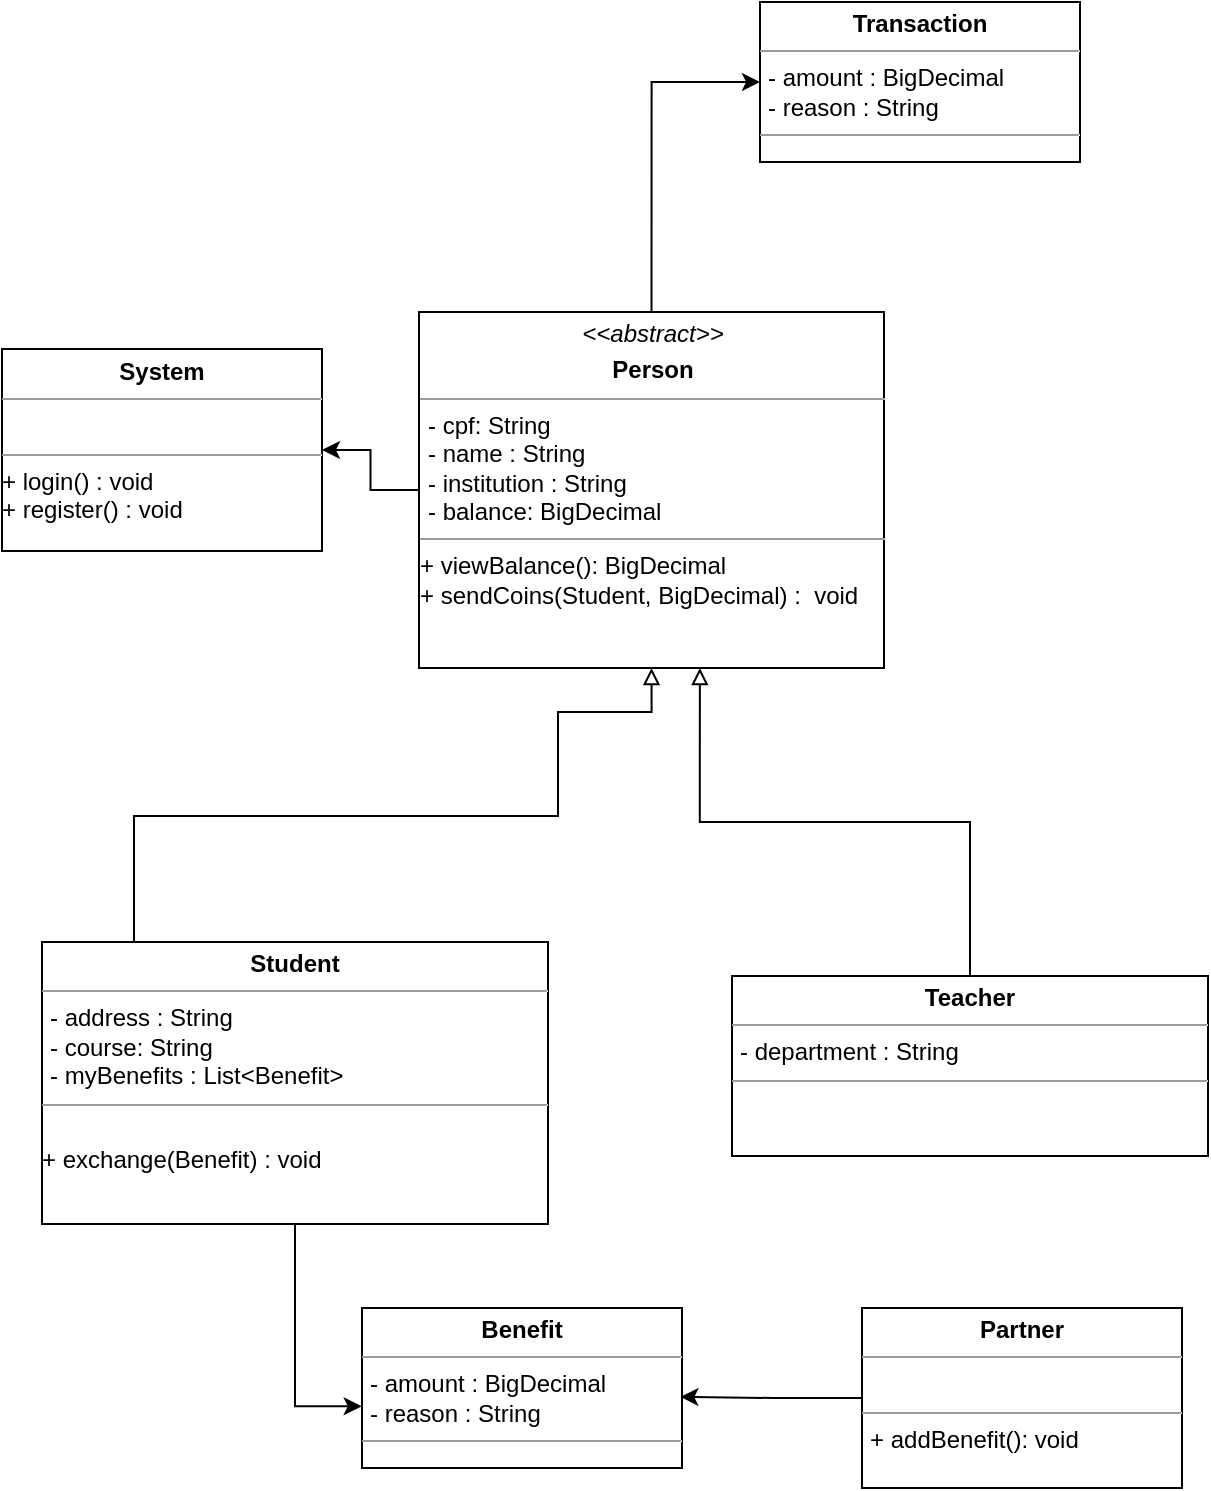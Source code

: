 <mxfile version="22.0.4" type="device">
  <diagram name="Page-1" id="NYpdusXRe-5Q48nrc2SD">
    <mxGraphModel dx="2200" dy="1175" grid="0" gridSize="10" guides="1" tooltips="1" connect="1" arrows="1" fold="1" page="1" pageScale="1" pageWidth="1654" pageHeight="1169" math="0" shadow="0">
      <root>
        <mxCell id="0" />
        <mxCell id="1" parent="0" />
        <mxCell id="BnxCV7DyVBP9lFKoRa-R-29" style="edgeStyle=orthogonalEdgeStyle;rounded=0;orthogonalLoop=1;jettySize=auto;html=1;entryX=0;entryY=0.5;entryDx=0;entryDy=0;exitX=0.5;exitY=0;exitDx=0;exitDy=0;" parent="1" source="BnxCV7DyVBP9lFKoRa-R-6" target="BnxCV7DyVBP9lFKoRa-R-28" edge="1">
          <mxGeometry relative="1" as="geometry" />
        </mxCell>
        <mxCell id="BnxCV7DyVBP9lFKoRa-R-32" style="edgeStyle=orthogonalEdgeStyle;rounded=0;orthogonalLoop=1;jettySize=auto;html=1;entryX=1;entryY=0.5;entryDx=0;entryDy=0;" parent="1" source="BnxCV7DyVBP9lFKoRa-R-6" target="BnxCV7DyVBP9lFKoRa-R-31" edge="1">
          <mxGeometry relative="1" as="geometry" />
        </mxCell>
        <mxCell id="BnxCV7DyVBP9lFKoRa-R-6" value="&lt;p style=&quot;margin:0px;margin-top:4px;text-align:center;&quot;&gt;&lt;i&gt;&amp;lt;&amp;lt;abstract&amp;gt;&amp;gt;&lt;b&gt;&lt;br&gt;&lt;/b&gt;&lt;/i&gt;&lt;/p&gt;&lt;p style=&quot;margin:0px;margin-top:4px;text-align:center;&quot;&gt;&lt;b&gt;Person&lt;/b&gt;&lt;/p&gt;&lt;hr size=&quot;1&quot;&gt;&lt;p style=&quot;margin:0px;margin-left:4px;&quot;&gt;- cpf: String&lt;br&gt;&lt;/p&gt;&lt;p style=&quot;margin:0px;margin-left:4px;&quot;&gt;- name : String&lt;/p&gt;&lt;p style=&quot;margin:0px;margin-left:4px;&quot;&gt;- institution : String&lt;/p&gt;&lt;p style=&quot;margin:0px;margin-left:4px;&quot;&gt;- balance: BigDecimal&lt;br&gt;&lt;/p&gt;&lt;hr size=&quot;1&quot;&gt;+ viewBalance(): BigDecimal&lt;div align=&quot;left&quot;&gt;+ sendCoins(Student, BigDecimal) :&amp;nbsp; void&lt;/div&gt;&lt;div&gt;&lt;br&gt;&lt;/div&gt;" style="verticalAlign=top;align=left;overflow=fill;fontSize=12;fontFamily=Helvetica;html=1;whiteSpace=wrap;" parent="1" vertex="1">
          <mxGeometry x="339.5" y="253" width="232.5" height="178" as="geometry" />
        </mxCell>
        <mxCell id="BnxCV7DyVBP9lFKoRa-R-12" style="edgeStyle=orthogonalEdgeStyle;rounded=0;orthogonalLoop=1;jettySize=auto;html=1;entryX=0.5;entryY=1;entryDx=0;entryDy=0;exitX=0.5;exitY=0;exitDx=0;exitDy=0;endArrow=block;endFill=0;" parent="1" source="BnxCV7DyVBP9lFKoRa-R-8" target="BnxCV7DyVBP9lFKoRa-R-6" edge="1">
          <mxGeometry relative="1" as="geometry">
            <Array as="points">
              <mxPoint x="197" y="505" />
              <mxPoint x="409" y="505" />
              <mxPoint x="409" y="453" />
              <mxPoint x="456" y="453" />
            </Array>
          </mxGeometry>
        </mxCell>
        <mxCell id="BnxCV7DyVBP9lFKoRa-R-8" value="&lt;p style=&quot;margin:0px;margin-top:4px;text-align:center;&quot;&gt;&lt;b&gt;Student&lt;/b&gt;&lt;/p&gt;&lt;hr size=&quot;1&quot;&gt;&lt;p style=&quot;margin:0px;margin-left:4px;&quot;&gt;- address : String&lt;/p&gt;&lt;p style=&quot;margin:0px;margin-left:4px;&quot;&gt;- course: String&lt;br&gt;&lt;/p&gt;&lt;p style=&quot;margin:0px;margin-left:4px;&quot;&gt;- myBenefits : List&amp;lt;Benefit&amp;gt;&lt;/p&gt;&lt;hr size=&quot;1&quot;&gt;&lt;br&gt;&lt;div align=&quot;left&quot;&gt;+ exchange(Benefit) : void&lt;br&gt;&lt;/div&gt;" style="verticalAlign=top;align=left;overflow=fill;fontSize=12;fontFamily=Helvetica;html=1;whiteSpace=wrap;" parent="1" vertex="1">
          <mxGeometry x="151" y="568" width="253" height="141" as="geometry" />
        </mxCell>
        <mxCell id="BnxCV7DyVBP9lFKoRa-R-10" value="&lt;p style=&quot;margin:0px;margin-top:4px;text-align:center;&quot;&gt;&lt;b&gt;Teacher&lt;/b&gt;&lt;/p&gt;&lt;hr size=&quot;1&quot;&gt;&lt;p style=&quot;margin:0px;margin-left:4px;&quot;&gt;- department : String&lt;br&gt;&lt;/p&gt;&lt;hr size=&quot;1&quot;&gt;" style="verticalAlign=top;align=left;overflow=fill;fontSize=12;fontFamily=Helvetica;html=1;whiteSpace=wrap;" parent="1" vertex="1">
          <mxGeometry x="496" y="585" width="238" height="90" as="geometry" />
        </mxCell>
        <mxCell id="BnxCV7DyVBP9lFKoRa-R-11" value="&lt;p style=&quot;margin:0px;margin-top:4px;text-align:center;&quot;&gt;&lt;b&gt;Partner&lt;/b&gt;&lt;/p&gt;&lt;hr size=&quot;1&quot;&gt;&lt;p style=&quot;margin:0px;margin-left:4px;&quot;&gt;&lt;br&gt;&lt;/p&gt;&lt;hr size=&quot;1&quot;&gt;&lt;p style=&quot;margin:0px;margin-left:4px;&quot;&gt;+ addBenefit(): void&lt;/p&gt;" style="verticalAlign=top;align=left;overflow=fill;fontSize=12;fontFamily=Helvetica;html=1;whiteSpace=wrap;" parent="1" vertex="1">
          <mxGeometry x="561" y="751" width="160" height="90" as="geometry" />
        </mxCell>
        <mxCell id="BnxCV7DyVBP9lFKoRa-R-28" value="&lt;p style=&quot;margin:0px;margin-top:4px;text-align:center;&quot;&gt;&lt;b&gt;Transaction&lt;/b&gt;&lt;/p&gt;&lt;hr size=&quot;1&quot;&gt;&lt;p style=&quot;margin:0px;margin-left:4px;&quot;&gt;- amount : BigDecimal&lt;br&gt;- reason : String&lt;/p&gt;&lt;hr size=&quot;1&quot;&gt;&lt;p style=&quot;margin:0px;margin-left:4px;&quot;&gt;&lt;br&gt;&lt;/p&gt;" style="verticalAlign=top;align=left;overflow=fill;fontSize=12;fontFamily=Helvetica;html=1;whiteSpace=wrap;" parent="1" vertex="1">
          <mxGeometry x="510" y="98" width="160" height="80" as="geometry" />
        </mxCell>
        <mxCell id="BnxCV7DyVBP9lFKoRa-R-31" value="&lt;p style=&quot;margin:0px;margin-top:4px;text-align:center;&quot;&gt;&lt;b&gt;System&lt;/b&gt;&lt;/p&gt;&lt;hr size=&quot;1&quot;&gt;&lt;br&gt;&lt;hr size=&quot;1&quot;&gt;&lt;div&gt;+ login() : void&lt;/div&gt;&lt;div&gt;+ register() : void&lt;br&gt;&lt;/div&gt;" style="verticalAlign=top;align=left;overflow=fill;fontSize=12;fontFamily=Helvetica;html=1;whiteSpace=wrap;" parent="1" vertex="1">
          <mxGeometry x="131" y="271.5" width="160" height="101" as="geometry" />
        </mxCell>
        <mxCell id="BnxCV7DyVBP9lFKoRa-R-33" value="&lt;p style=&quot;margin:0px;margin-top:4px;text-align:center;&quot;&gt;&lt;b&gt;Benefit&lt;/b&gt;&lt;/p&gt;&lt;hr size=&quot;1&quot;&gt;&lt;p style=&quot;margin:0px;margin-left:4px;&quot;&gt;- amount : BigDecimal&lt;br&gt;- reason : String&lt;/p&gt;&lt;hr size=&quot;1&quot;&gt;&lt;p style=&quot;margin:0px;margin-left:4px;&quot;&gt;&lt;br&gt;&lt;/p&gt;" style="verticalAlign=top;align=left;overflow=fill;fontSize=12;fontFamily=Helvetica;html=1;whiteSpace=wrap;" parent="1" vertex="1">
          <mxGeometry x="311" y="751" width="160" height="80" as="geometry" />
        </mxCell>
        <mxCell id="BnxCV7DyVBP9lFKoRa-R-34" style="edgeStyle=orthogonalEdgeStyle;rounded=0;orthogonalLoop=1;jettySize=auto;html=1;entryX=0.995;entryY=0.555;entryDx=0;entryDy=0;entryPerimeter=0;exitX=0;exitY=0.5;exitDx=0;exitDy=0;" parent="1" source="BnxCV7DyVBP9lFKoRa-R-11" target="BnxCV7DyVBP9lFKoRa-R-33" edge="1">
          <mxGeometry relative="1" as="geometry" />
        </mxCell>
        <mxCell id="BnxCV7DyVBP9lFKoRa-R-35" style="edgeStyle=orthogonalEdgeStyle;rounded=0;orthogonalLoop=1;jettySize=auto;html=1;entryX=-0.001;entryY=0.614;entryDx=0;entryDy=0;entryPerimeter=0;exitX=0.5;exitY=1;exitDx=0;exitDy=0;" parent="1" source="BnxCV7DyVBP9lFKoRa-R-8" target="BnxCV7DyVBP9lFKoRa-R-33" edge="1">
          <mxGeometry relative="1" as="geometry" />
        </mxCell>
        <mxCell id="nfs72wk3g1_Sq4RrfO2s-1" style="edgeStyle=orthogonalEdgeStyle;rounded=0;orthogonalLoop=1;jettySize=auto;html=1;exitX=0.5;exitY=0;exitDx=0;exitDy=0;entryX=0.604;entryY=1;entryDx=0;entryDy=0;entryPerimeter=0;endArrow=block;endFill=0;" edge="1" parent="1" source="BnxCV7DyVBP9lFKoRa-R-10" target="BnxCV7DyVBP9lFKoRa-R-6">
          <mxGeometry relative="1" as="geometry" />
        </mxCell>
      </root>
    </mxGraphModel>
  </diagram>
</mxfile>
